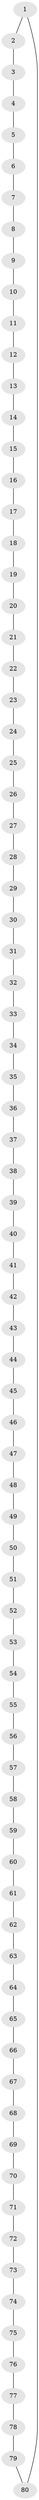 // coarse degree distribution, {2: 1.0}
// Generated by graph-tools (version 1.1) at 2025/53/03/04/25 22:53:10]
// undirected, 80 vertices, 80 edges
graph export_dot {
  node [color=gray90,style=filled];
  1;
  2;
  3;
  4;
  5;
  6;
  7;
  8;
  9;
  10;
  11;
  12;
  13;
  14;
  15;
  16;
  17;
  18;
  19;
  20;
  21;
  22;
  23;
  24;
  25;
  26;
  27;
  28;
  29;
  30;
  31;
  32;
  33;
  34;
  35;
  36;
  37;
  38;
  39;
  40;
  41;
  42;
  43;
  44;
  45;
  46;
  47;
  48;
  49;
  50;
  51;
  52;
  53;
  54;
  55;
  56;
  57;
  58;
  59;
  60;
  61;
  62;
  63;
  64;
  65;
  66;
  67;
  68;
  69;
  70;
  71;
  72;
  73;
  74;
  75;
  76;
  77;
  78;
  79;
  80;
  1 -- 2;
  1 -- 80;
  2 -- 3;
  3 -- 4;
  4 -- 5;
  5 -- 6;
  6 -- 7;
  7 -- 8;
  8 -- 9;
  9 -- 10;
  10 -- 11;
  11 -- 12;
  12 -- 13;
  13 -- 14;
  14 -- 15;
  15 -- 16;
  16 -- 17;
  17 -- 18;
  18 -- 19;
  19 -- 20;
  20 -- 21;
  21 -- 22;
  22 -- 23;
  23 -- 24;
  24 -- 25;
  25 -- 26;
  26 -- 27;
  27 -- 28;
  28 -- 29;
  29 -- 30;
  30 -- 31;
  31 -- 32;
  32 -- 33;
  33 -- 34;
  34 -- 35;
  35 -- 36;
  36 -- 37;
  37 -- 38;
  38 -- 39;
  39 -- 40;
  40 -- 41;
  41 -- 42;
  42 -- 43;
  43 -- 44;
  44 -- 45;
  45 -- 46;
  46 -- 47;
  47 -- 48;
  48 -- 49;
  49 -- 50;
  50 -- 51;
  51 -- 52;
  52 -- 53;
  53 -- 54;
  54 -- 55;
  55 -- 56;
  56 -- 57;
  57 -- 58;
  58 -- 59;
  59 -- 60;
  60 -- 61;
  61 -- 62;
  62 -- 63;
  63 -- 64;
  64 -- 65;
  65 -- 66;
  66 -- 67;
  67 -- 68;
  68 -- 69;
  69 -- 70;
  70 -- 71;
  71 -- 72;
  72 -- 73;
  73 -- 74;
  74 -- 75;
  75 -- 76;
  76 -- 77;
  77 -- 78;
  78 -- 79;
  79 -- 80;
}
